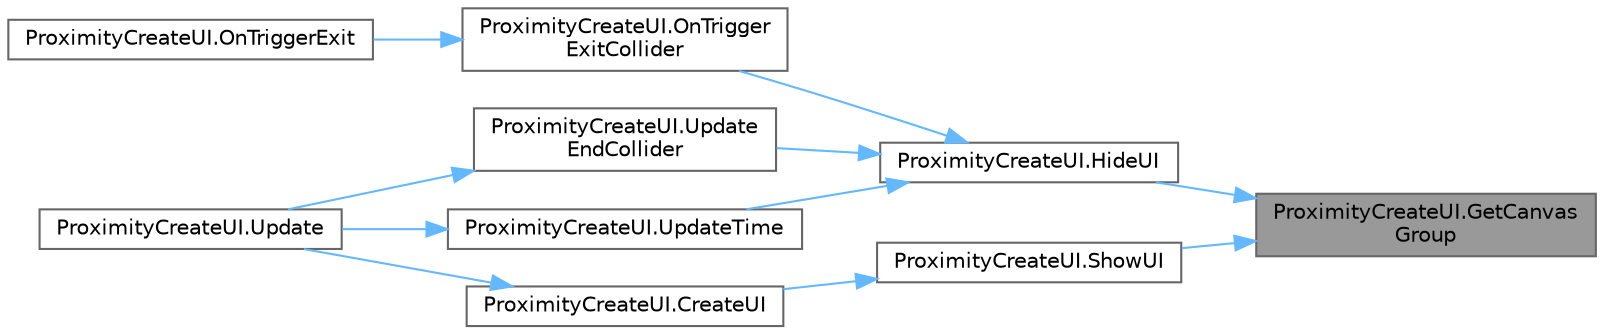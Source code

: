 digraph "ProximityCreateUI.GetCanvasGroup"
{
 // LATEX_PDF_SIZE
  bgcolor="transparent";
  edge [fontname=Helvetica,fontsize=10,labelfontname=Helvetica,labelfontsize=10];
  node [fontname=Helvetica,fontsize=10,shape=box,height=0.2,width=0.4];
  rankdir="RL";
  Node1 [id="Node000001",label="ProximityCreateUI.GetCanvas\lGroup",height=0.2,width=0.4,color="gray40", fillcolor="grey60", style="filled", fontcolor="black",tooltip=" "];
  Node1 -> Node2 [id="edge1_Node000001_Node000002",dir="back",color="steelblue1",style="solid",tooltip=" "];
  Node2 [id="Node000002",label="ProximityCreateUI.HideUI",height=0.2,width=0.4,color="grey40", fillcolor="white", style="filled",URL="$class_proximity_create_u_i.html#adbae3b8eddb2497a34eb0f01b74b7b72",tooltip=" "];
  Node2 -> Node3 [id="edge2_Node000002_Node000003",dir="back",color="steelblue1",style="solid",tooltip=" "];
  Node3 [id="Node000003",label="ProximityCreateUI.OnTrigger\lExitCollider",height=0.2,width=0.4,color="grey40", fillcolor="white", style="filled",URL="$class_proximity_create_u_i.html#a0e36f8ca3f15949be72ec1a77b7c6197",tooltip=" "];
  Node3 -> Node4 [id="edge3_Node000003_Node000004",dir="back",color="steelblue1",style="solid",tooltip=" "];
  Node4 [id="Node000004",label="ProximityCreateUI.OnTriggerExit",height=0.2,width=0.4,color="grey40", fillcolor="white", style="filled",URL="$class_proximity_create_u_i.html#ab2d713e0a857b7adb192a3caca24d2d0",tooltip=" "];
  Node2 -> Node5 [id="edge4_Node000002_Node000005",dir="back",color="steelblue1",style="solid",tooltip=" "];
  Node5 [id="Node000005",label="ProximityCreateUI.Update\lEndCollider",height=0.2,width=0.4,color="grey40", fillcolor="white", style="filled",URL="$class_proximity_create_u_i.html#a86705692db7ae2314c6f81a60c65cab6",tooltip=" "];
  Node5 -> Node6 [id="edge5_Node000005_Node000006",dir="back",color="steelblue1",style="solid",tooltip=" "];
  Node6 [id="Node000006",label="ProximityCreateUI.Update",height=0.2,width=0.4,color="grey40", fillcolor="white", style="filled",URL="$class_proximity_create_u_i.html#a1e98017784385967fc02b4d6e7e05bf3",tooltip=" "];
  Node2 -> Node7 [id="edge6_Node000002_Node000007",dir="back",color="steelblue1",style="solid",tooltip=" "];
  Node7 [id="Node000007",label="ProximityCreateUI.UpdateTime",height=0.2,width=0.4,color="grey40", fillcolor="white", style="filled",URL="$class_proximity_create_u_i.html#aa23b0ba468bdfebaa2ed830e953173fd",tooltip=" "];
  Node7 -> Node6 [id="edge7_Node000007_Node000006",dir="back",color="steelblue1",style="solid",tooltip=" "];
  Node1 -> Node8 [id="edge8_Node000001_Node000008",dir="back",color="steelblue1",style="solid",tooltip=" "];
  Node8 [id="Node000008",label="ProximityCreateUI.ShowUI",height=0.2,width=0.4,color="grey40", fillcolor="white", style="filled",URL="$class_proximity_create_u_i.html#a6dea07d813b4a0de38f57a1b13d1e533",tooltip=" "];
  Node8 -> Node9 [id="edge9_Node000008_Node000009",dir="back",color="steelblue1",style="solid",tooltip=" "];
  Node9 [id="Node000009",label="ProximityCreateUI.CreateUI",height=0.2,width=0.4,color="grey40", fillcolor="white", style="filled",URL="$class_proximity_create_u_i.html#aa523fc211716bca565e7fda39e8041c1",tooltip=" "];
  Node9 -> Node6 [id="edge10_Node000009_Node000006",dir="back",color="steelblue1",style="solid",tooltip=" "];
}
